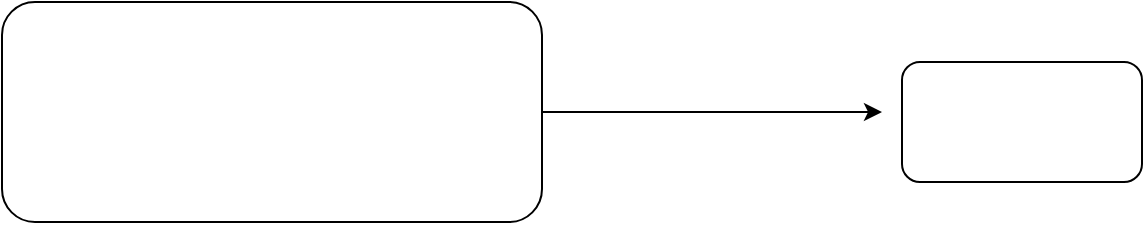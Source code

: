 <mxfile version="24.8.4">
  <diagram name="Page-1" id="vEJZSt2EPmuMSCM35xPd">
    <mxGraphModel dx="1050" dy="522" grid="1" gridSize="10" guides="1" tooltips="1" connect="1" arrows="1" fold="1" page="1" pageScale="1" pageWidth="850" pageHeight="1100" math="0" shadow="0">
      <root>
        <mxCell id="0" />
        <mxCell id="1" parent="0" />
        <mxCell id="Mu6a5QYgouvGpmLz7jJR-1" value="" style="rounded=1;whiteSpace=wrap;html=1;" vertex="1" parent="1">
          <mxGeometry x="110" y="150" width="120" height="60" as="geometry" />
        </mxCell>
        <mxCell id="Mu6a5QYgouvGpmLz7jJR-4" style="edgeStyle=orthogonalEdgeStyle;rounded=0;orthogonalLoop=1;jettySize=auto;html=1;" edge="1" parent="1" source="Mu6a5QYgouvGpmLz7jJR-2">
          <mxGeometry relative="1" as="geometry">
            <mxPoint x="480" y="205" as="targetPoint" />
          </mxGeometry>
        </mxCell>
        <mxCell id="Mu6a5QYgouvGpmLz7jJR-2" value="" style="rounded=1;whiteSpace=wrap;html=1;" vertex="1" parent="1">
          <mxGeometry x="40" y="150" width="270" height="110" as="geometry" />
        </mxCell>
        <mxCell id="Mu6a5QYgouvGpmLz7jJR-3" value="" style="rounded=1;whiteSpace=wrap;html=1;" vertex="1" parent="1">
          <mxGeometry x="490" y="180" width="120" height="60" as="geometry" />
        </mxCell>
      </root>
    </mxGraphModel>
  </diagram>
</mxfile>
